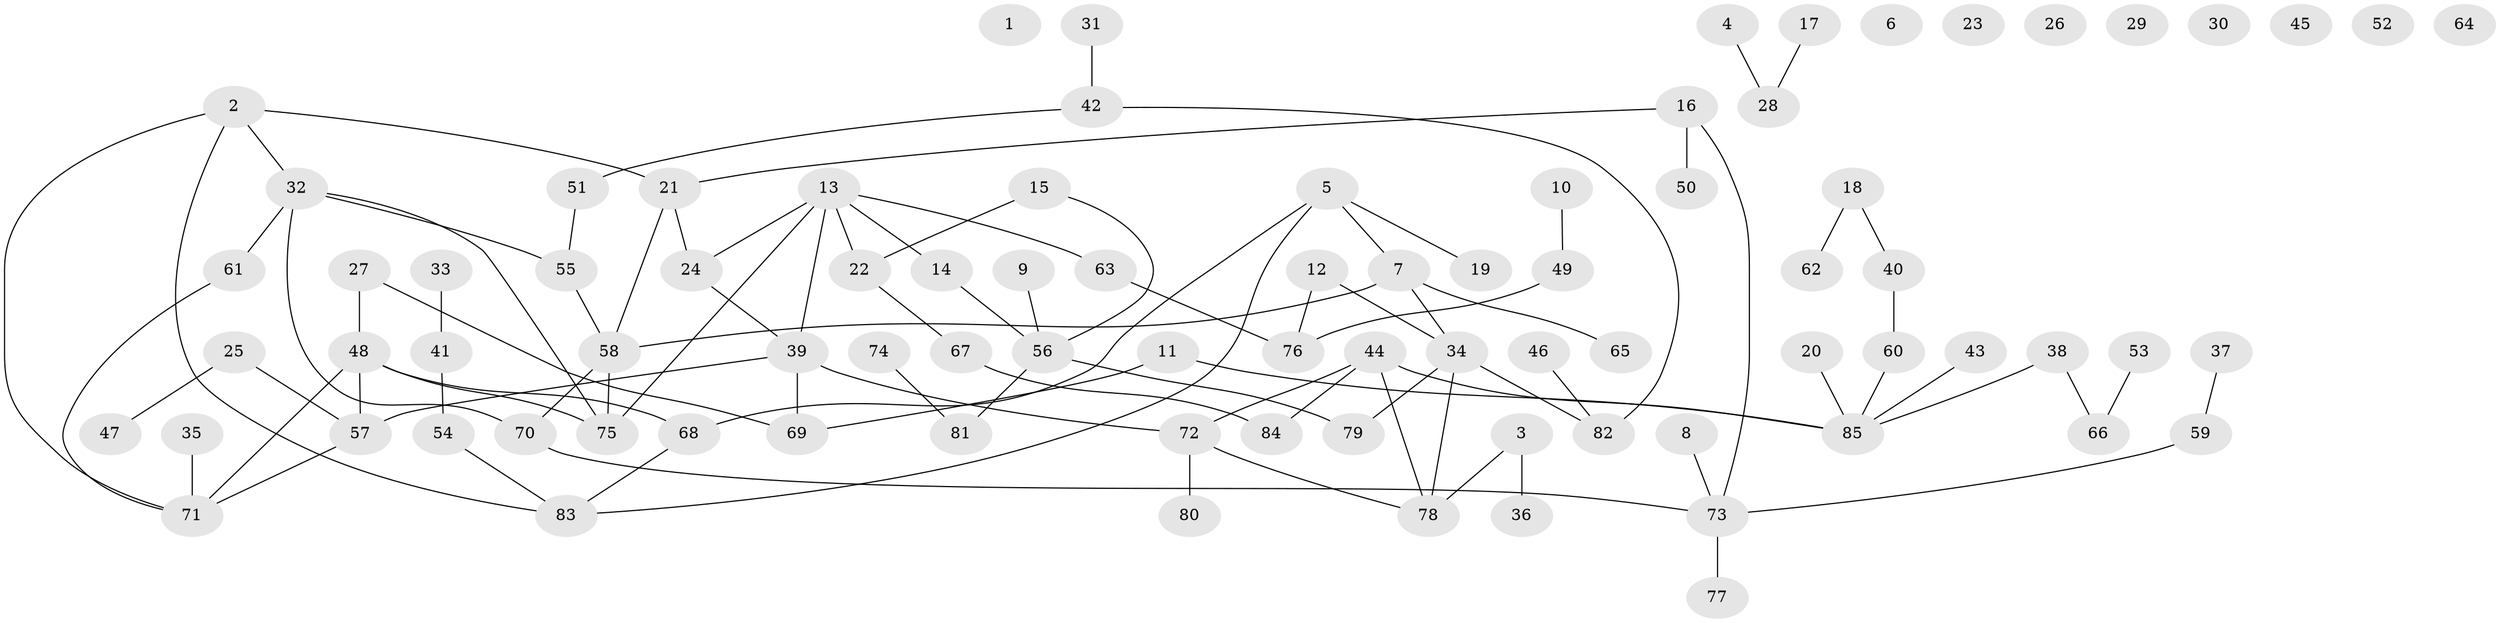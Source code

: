 // Generated by graph-tools (version 1.1) at 2025/00/03/09/25 03:00:47]
// undirected, 85 vertices, 96 edges
graph export_dot {
graph [start="1"]
  node [color=gray90,style=filled];
  1;
  2;
  3;
  4;
  5;
  6;
  7;
  8;
  9;
  10;
  11;
  12;
  13;
  14;
  15;
  16;
  17;
  18;
  19;
  20;
  21;
  22;
  23;
  24;
  25;
  26;
  27;
  28;
  29;
  30;
  31;
  32;
  33;
  34;
  35;
  36;
  37;
  38;
  39;
  40;
  41;
  42;
  43;
  44;
  45;
  46;
  47;
  48;
  49;
  50;
  51;
  52;
  53;
  54;
  55;
  56;
  57;
  58;
  59;
  60;
  61;
  62;
  63;
  64;
  65;
  66;
  67;
  68;
  69;
  70;
  71;
  72;
  73;
  74;
  75;
  76;
  77;
  78;
  79;
  80;
  81;
  82;
  83;
  84;
  85;
  2 -- 21;
  2 -- 32;
  2 -- 71;
  2 -- 83;
  3 -- 36;
  3 -- 78;
  4 -- 28;
  5 -- 7;
  5 -- 19;
  5 -- 68;
  5 -- 83;
  7 -- 34;
  7 -- 58;
  7 -- 65;
  8 -- 73;
  9 -- 56;
  10 -- 49;
  11 -- 69;
  11 -- 85;
  12 -- 34;
  12 -- 76;
  13 -- 14;
  13 -- 22;
  13 -- 24;
  13 -- 39;
  13 -- 63;
  13 -- 75;
  14 -- 56;
  15 -- 22;
  15 -- 56;
  16 -- 21;
  16 -- 50;
  16 -- 73;
  17 -- 28;
  18 -- 40;
  18 -- 62;
  20 -- 85;
  21 -- 24;
  21 -- 58;
  22 -- 67;
  24 -- 39;
  25 -- 47;
  25 -- 57;
  27 -- 48;
  27 -- 69;
  31 -- 42;
  32 -- 55;
  32 -- 61;
  32 -- 70;
  32 -- 75;
  33 -- 41;
  34 -- 78;
  34 -- 79;
  34 -- 82;
  35 -- 71;
  37 -- 59;
  38 -- 66;
  38 -- 85;
  39 -- 57;
  39 -- 69;
  39 -- 72;
  40 -- 60;
  41 -- 54;
  42 -- 51;
  42 -- 82;
  43 -- 85;
  44 -- 72;
  44 -- 78;
  44 -- 84;
  44 -- 85;
  46 -- 82;
  48 -- 57;
  48 -- 68;
  48 -- 71;
  48 -- 75;
  49 -- 76;
  51 -- 55;
  53 -- 66;
  54 -- 83;
  55 -- 58;
  56 -- 79;
  56 -- 81;
  57 -- 71;
  58 -- 70;
  58 -- 75;
  59 -- 73;
  60 -- 85;
  61 -- 71;
  63 -- 76;
  67 -- 84;
  68 -- 83;
  70 -- 73;
  72 -- 78;
  72 -- 80;
  73 -- 77;
  74 -- 81;
}
